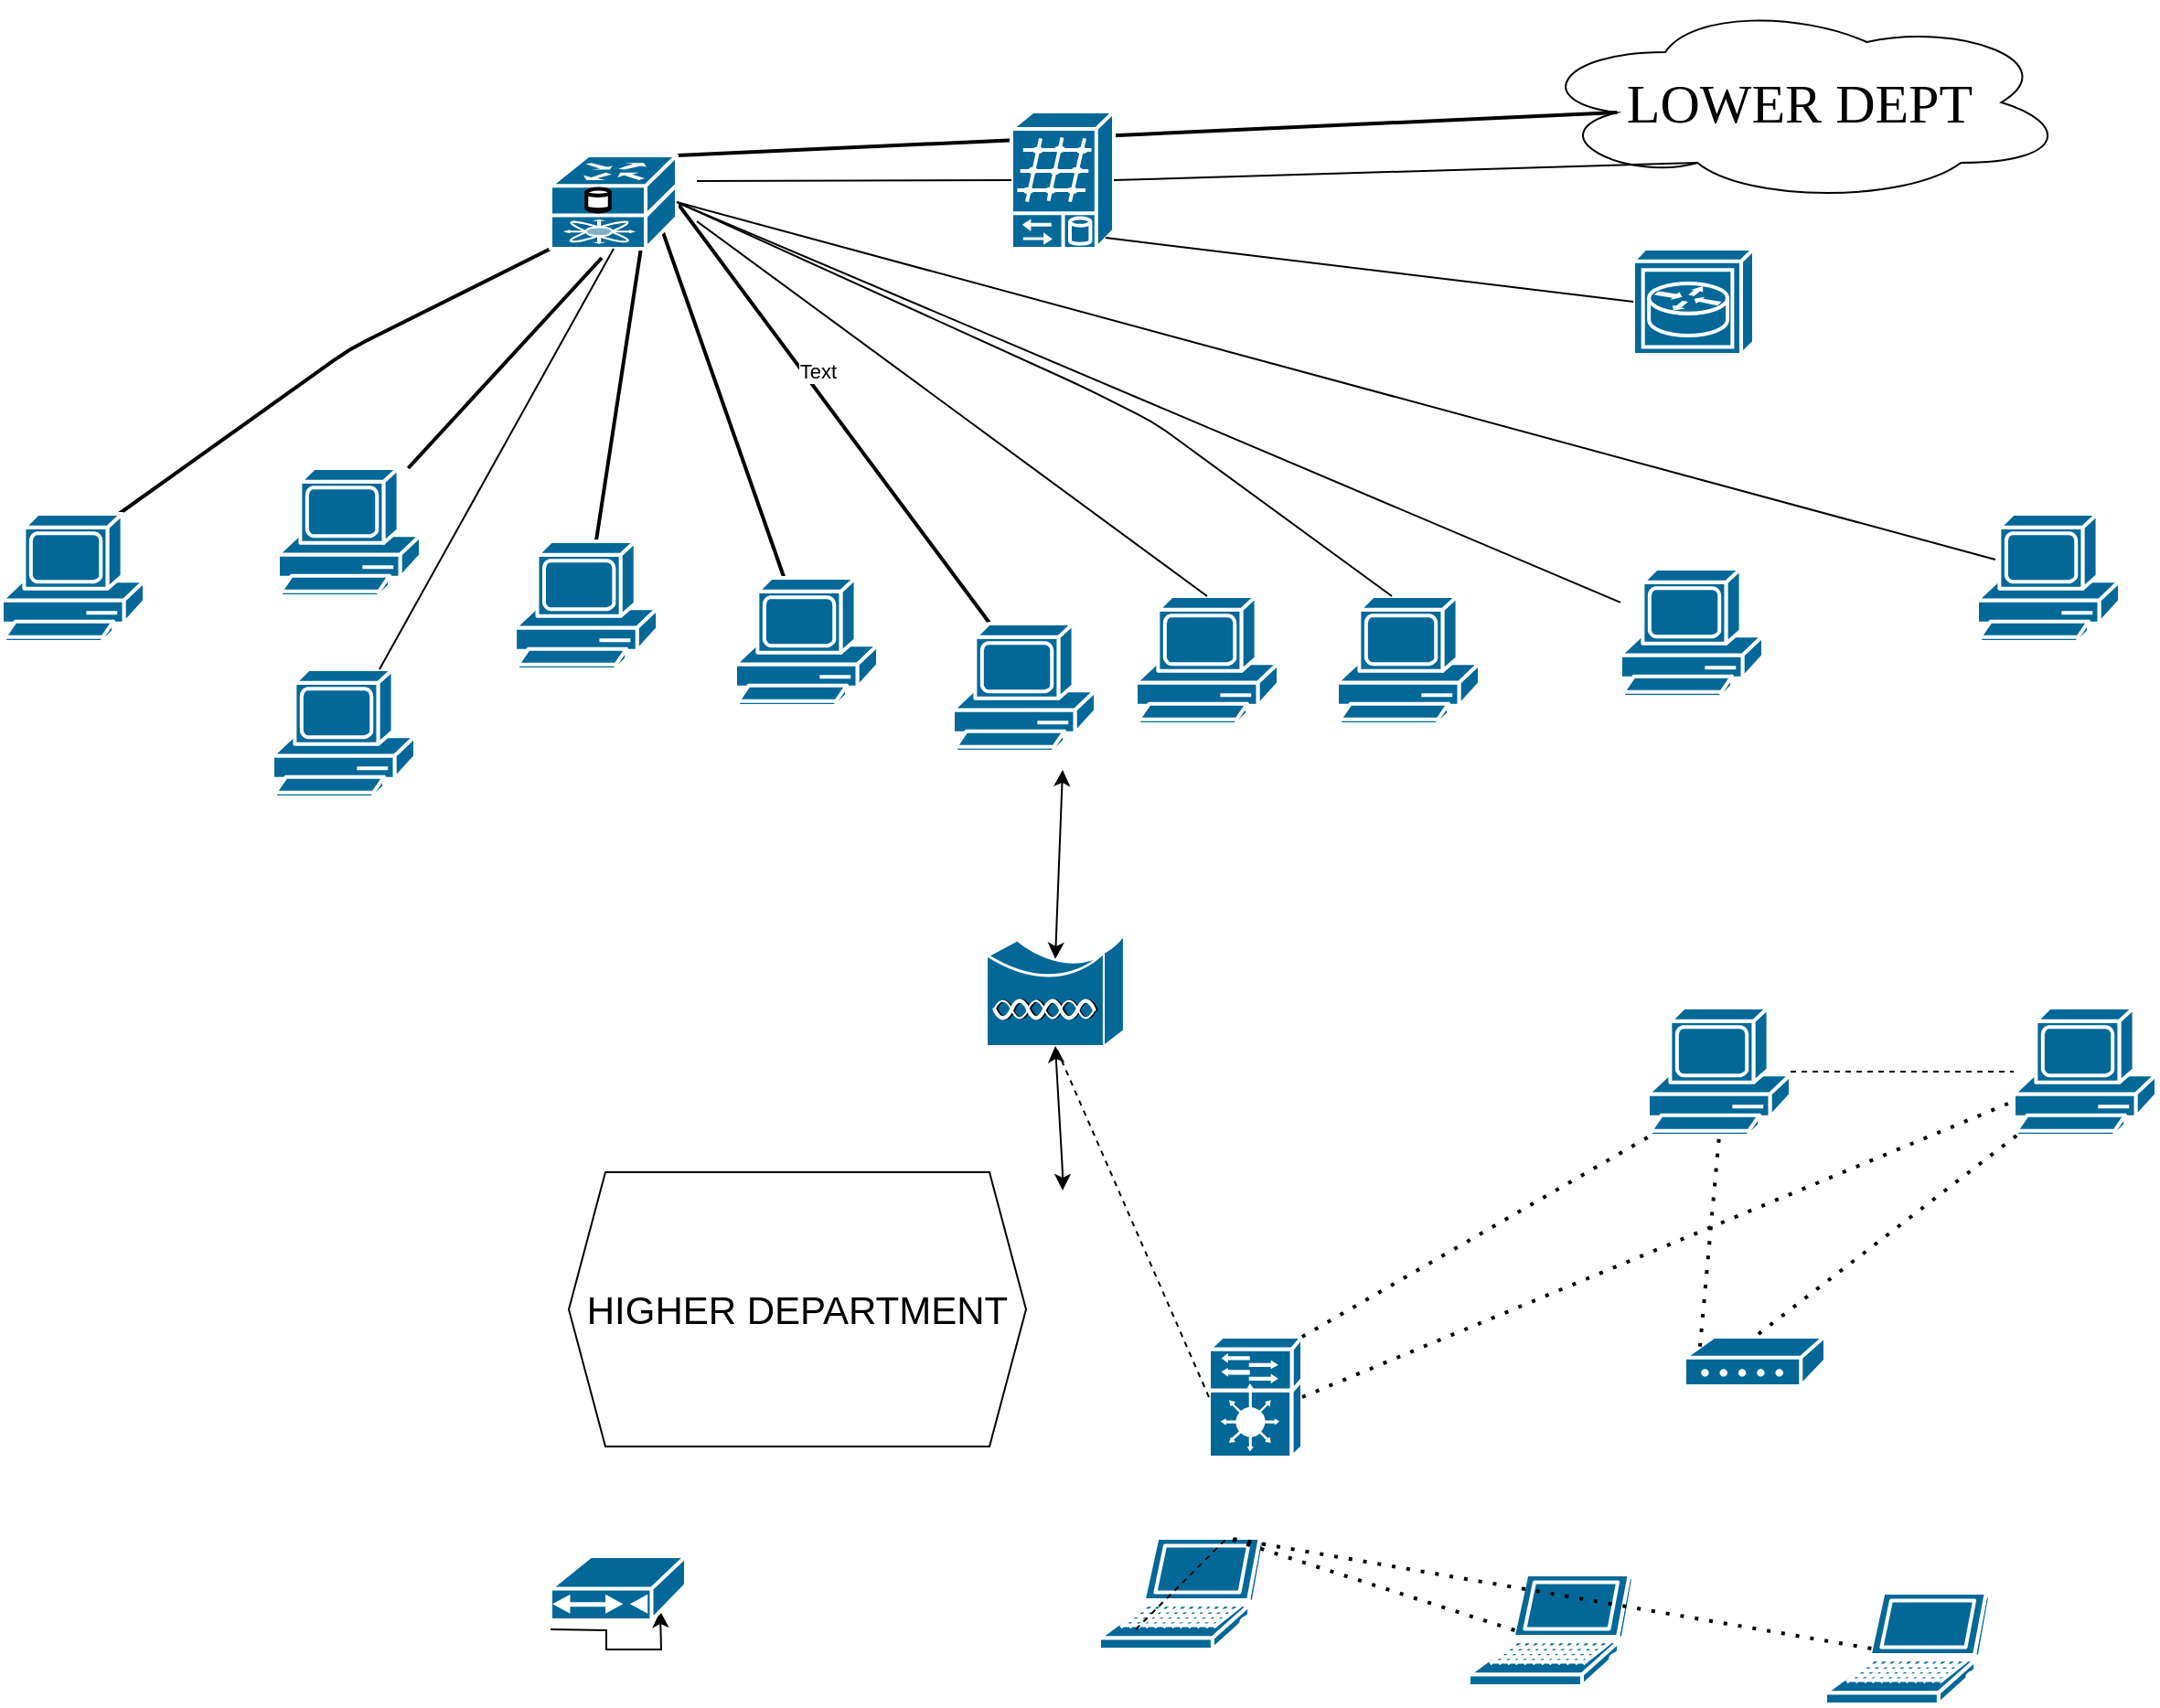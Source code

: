 <mxfile version="14.4.5" type="github">
  <diagram name="Page-1" id="c37626ed-c26b-45fb-9056-f9ebc6bb27b6">
    <mxGraphModel dx="2038" dy="984" grid="1" gridSize="10" guides="1" tooltips="1" connect="1" arrows="1" fold="1" page="1" pageScale="1" pageWidth="1100" pageHeight="850" background="#ffffff" math="0" shadow="0">
      <root>
        <mxCell id="0" />
        <mxCell id="1" parent="0" />
        <mxCell id="1c7a67bf8fd3230f-37" style="edgeStyle=none;html=1;labelBackgroundColor=none;startFill=0;endArrow=none;endFill=0;strokeWidth=2;fontFamily=Verdana;fontSize=12;entryX=0;entryY=1;entryDx=0;entryDy=0;entryPerimeter=0;" parent="1" target="LpMo_SdXfzrYX_DJoWUE-3" edge="1">
          <mxGeometry relative="1" as="geometry">
            <mxPoint x="694" y="460" as="sourcePoint" />
            <mxPoint x="950" y="461.2" as="targetPoint" />
            <Array as="points">
              <mxPoint x="820" y="370" />
            </Array>
          </mxGeometry>
        </mxCell>
        <mxCell id="1c7a67bf8fd3230f-38" style="edgeStyle=none;html=1;labelBackgroundColor=none;startFill=0;endArrow=none;endFill=0;strokeWidth=2;fontFamily=Verdana;fontSize=12;" parent="1" target="LpMo_SdXfzrYX_DJoWUE-4" edge="1">
          <mxGeometry relative="1" as="geometry">
            <mxPoint x="958.004" y="320" as="sourcePoint" />
            <mxPoint x="820" y="470" as="targetPoint" />
          </mxGeometry>
        </mxCell>
        <mxCell id="1c7a67bf8fd3230f-39" style="edgeStyle=none;html=1;labelBackgroundColor=none;startFill=0;endArrow=none;endFill=0;strokeWidth=2;fontFamily=Verdana;fontSize=12;" parent="1" target="LpMo_SdXfzrYX_DJoWUE-5" edge="1">
          <mxGeometry relative="1" as="geometry">
            <mxPoint x="979.425" y="315" as="sourcePoint" />
            <mxPoint x="949.57" y="510" as="targetPoint" />
          </mxGeometry>
        </mxCell>
        <mxCell id="1c7a67bf8fd3230f-40" style="edgeStyle=none;html=1;labelBackgroundColor=none;startFill=0;endArrow=none;endFill=0;strokeWidth=2;fontFamily=Verdana;fontSize=12;exitX=0.89;exitY=0.82;exitDx=0;exitDy=0;exitPerimeter=0;" parent="1" source="LpMo_SdXfzrYX_DJoWUE-3" target="LpMo_SdXfzrYX_DJoWUE-6" edge="1">
          <mxGeometry relative="1" as="geometry">
            <mxPoint x="1150" y="350" as="sourcePoint" />
            <mxPoint x="1070" y="530" as="targetPoint" />
          </mxGeometry>
        </mxCell>
        <mxCell id="1c7a67bf8fd3230f-63" style="edgeStyle=none;html=1;labelBackgroundColor=none;startFill=0;endArrow=none;endFill=0;strokeWidth=2;fontFamily=Verdana;fontSize=12;exitX=1;exitY=0.5;exitDx=0;exitDy=0;exitPerimeter=0;entryX=0.5;entryY=0;entryDx=0;entryDy=0;entryPerimeter=0;" parent="1" source="LpMo_SdXfzrYX_DJoWUE-3" target="LpMo_SdXfzrYX_DJoWUE-8" edge="1">
          <mxGeometry relative="1" as="geometry">
            <mxPoint x="1160" y="490" as="sourcePoint" />
            <Array as="points">
              <mxPoint x="1200" y="560" />
            </Array>
          </mxGeometry>
        </mxCell>
        <mxCell id="LpMo_SdXfzrYX_DJoWUE-7" value="Text" style="edgeLabel;html=1;align=center;verticalAlign=middle;resizable=0;points=[];" vertex="1" connectable="0" parent="1c7a67bf8fd3230f-63">
          <mxGeometry x="-0.361" y="6" relative="1" as="geometry">
            <mxPoint y="-1" as="offset" />
          </mxGeometry>
        </mxCell>
        <mxCell id="1c7a67bf8fd3230f-15" value="&lt;font style=&quot;font-size: 30px&quot;&gt;LOWER DEPT&lt;/font&gt;" style="ellipse;shape=cloud;whiteSpace=wrap;html=1;rounded=0;shadow=0;comic=0;strokeWidth=1;fontFamily=Verdana;fontSize=12;" parent="1" vertex="1">
          <mxGeometry x="1466" y="180" width="294" height="110" as="geometry" />
        </mxCell>
        <mxCell id="1c7a67bf8fd3230f-71" style="edgeStyle=none;html=1;labelBackgroundColor=none;startFill=0;endArrow=none;endFill=0;strokeWidth=2;fontFamily=Verdana;fontSize=12;" parent="1" source="1c7a67bf8fd3230f-27" edge="1">
          <mxGeometry relative="1" as="geometry">
            <mxPoint x="1483" y="1050" as="targetPoint" />
          </mxGeometry>
        </mxCell>
        <mxCell id="1c7a67bf8fd3230f-72" style="edgeStyle=none;html=1;labelBackgroundColor=none;startFill=0;endArrow=none;endFill=0;strokeWidth=2;fontFamily=Verdana;fontSize=12;" parent="1" source="1c7a67bf8fd3230f-27" edge="1">
          <mxGeometry relative="1" as="geometry">
            <mxPoint x="1470" y="1136.204" as="targetPoint" />
          </mxGeometry>
        </mxCell>
        <mxCell id="1c7a67bf8fd3230f-74" style="edgeStyle=none;html=1;labelBackgroundColor=none;startFill=0;endArrow=none;endFill=0;strokeWidth=2;fontFamily=Verdana;fontSize=12;" parent="1" source="1c7a67bf8fd3230f-27" edge="1">
          <mxGeometry relative="1" as="geometry">
            <mxPoint x="1559.288" y="1316" as="targetPoint" />
          </mxGeometry>
        </mxCell>
        <mxCell id="1c7a67bf8fd3230f-52" style="edgeStyle=none;html=1;labelBackgroundColor=none;startFill=0;endArrow=none;endFill=0;strokeWidth=2;fontFamily=Verdana;fontSize=12;exitX=1;exitY=0;exitDx=0;exitDy=0;exitPerimeter=0;entryX=0.16;entryY=0.55;entryDx=0;entryDy=0;entryPerimeter=0;" parent="1" source="LpMo_SdXfzrYX_DJoWUE-3" target="1c7a67bf8fd3230f-15" edge="1">
          <mxGeometry relative="1" as="geometry">
            <mxPoint x="1490" y="667.148" as="sourcePoint" />
          </mxGeometry>
        </mxCell>
        <mxCell id="LpMo_SdXfzrYX_DJoWUE-1" value="" style="shape=mxgraph.cisco.computers_and_peripherals.pc;html=1;pointerEvents=1;dashed=0;fillColor=#036897;strokeColor=#ffffff;strokeWidth=2;verticalLabelPosition=bottom;verticalAlign=top;align=center;outlineConnect=0;" vertex="1" parent="1">
          <mxGeometry x="630" y="460" width="78" height="70" as="geometry" />
        </mxCell>
        <mxCell id="LpMo_SdXfzrYX_DJoWUE-2" value="" style="shape=mxgraph.cisco.switches.multi-fabric_server_switch;html=1;pointerEvents=1;dashed=0;fillColor=#036897;strokeColor=#ffffff;strokeWidth=2;verticalLabelPosition=bottom;verticalAlign=top;align=center;outlineConnect=0;" vertex="1" parent="1">
          <mxGeometry x="1182" y="240" width="56" height="75" as="geometry" />
        </mxCell>
        <mxCell id="LpMo_SdXfzrYX_DJoWUE-3" value="" style="shape=mxgraph.cisco.routers.storage_router;html=1;pointerEvents=1;dashed=0;fillColor=#036897;strokeColor=#ffffff;strokeWidth=2;verticalLabelPosition=bottom;verticalAlign=top;align=center;outlineConnect=0;" vertex="1" parent="1">
          <mxGeometry x="930" y="264" width="69" height="51" as="geometry" />
        </mxCell>
        <mxCell id="LpMo_SdXfzrYX_DJoWUE-4" value="" style="shape=mxgraph.cisco.computers_and_peripherals.pc;html=1;pointerEvents=1;dashed=0;fillColor=#036897;strokeColor=#ffffff;strokeWidth=2;verticalLabelPosition=bottom;verticalAlign=top;align=center;outlineConnect=0;" vertex="1" parent="1">
          <mxGeometry x="781" y="435" width="78" height="70" as="geometry" />
        </mxCell>
        <mxCell id="LpMo_SdXfzrYX_DJoWUE-5" value="" style="shape=mxgraph.cisco.computers_and_peripherals.pc;html=1;pointerEvents=1;dashed=0;fillColor=#036897;strokeColor=#ffffff;strokeWidth=2;verticalLabelPosition=bottom;verticalAlign=top;align=center;outlineConnect=0;" vertex="1" parent="1">
          <mxGeometry x="910.57" y="475" width="78" height="70" as="geometry" />
        </mxCell>
        <mxCell id="LpMo_SdXfzrYX_DJoWUE-6" value="" style="shape=mxgraph.cisco.computers_and_peripherals.pc;html=1;pointerEvents=1;dashed=0;fillColor=#036897;strokeColor=#ffffff;strokeWidth=2;verticalLabelPosition=bottom;verticalAlign=top;align=center;outlineConnect=0;" vertex="1" parent="1">
          <mxGeometry x="1031" y="495" width="78" height="70" as="geometry" />
        </mxCell>
        <mxCell id="LpMo_SdXfzrYX_DJoWUE-8" value="" style="shape=mxgraph.cisco.computers_and_peripherals.pc;html=1;pointerEvents=1;dashed=0;fillColor=#036897;strokeColor=#ffffff;strokeWidth=2;verticalLabelPosition=bottom;verticalAlign=top;align=center;outlineConnect=0;" vertex="1" parent="1">
          <mxGeometry x="1150" y="520" width="78" height="70" as="geometry" />
        </mxCell>
        <mxCell id="LpMo_SdXfzrYX_DJoWUE-9" value="" style="shape=mxgraph.cisco.computers_and_peripherals.pc;html=1;pointerEvents=1;dashed=0;fillColor=#036897;strokeColor=#ffffff;strokeWidth=2;verticalLabelPosition=bottom;verticalAlign=top;align=center;outlineConnect=0;" vertex="1" parent="1">
          <mxGeometry x="1710" y="460" width="78" height="70" as="geometry" />
        </mxCell>
        <mxCell id="LpMo_SdXfzrYX_DJoWUE-10" value="" style="shape=mxgraph.cisco.computers_and_peripherals.pc;html=1;pointerEvents=1;dashed=0;fillColor=#036897;strokeColor=#ffffff;strokeWidth=2;verticalLabelPosition=bottom;verticalAlign=top;align=center;outlineConnect=0;" vertex="1" parent="1">
          <mxGeometry x="1360" y="505" width="78" height="70" as="geometry" />
        </mxCell>
        <mxCell id="LpMo_SdXfzrYX_DJoWUE-13" value="" style="endArrow=none;html=1;exitX=1;exitY=0.5;exitDx=0;exitDy=0;exitPerimeter=0;" edge="1" parent="1" source="LpMo_SdXfzrYX_DJoWUE-3">
          <mxGeometry width="50" height="50" relative="1" as="geometry">
            <mxPoint x="1280" y="565" as="sourcePoint" />
            <mxPoint x="1390" y="505" as="targetPoint" />
            <Array as="points">
              <mxPoint x="1220" y="390" />
              <mxPoint x="1260" y="410" />
            </Array>
          </mxGeometry>
        </mxCell>
        <mxCell id="LpMo_SdXfzrYX_DJoWUE-14" value="" style="endArrow=none;html=1;exitX=1;exitY=0.5;exitDx=0;exitDy=0;exitPerimeter=0;" edge="1" parent="1" source="LpMo_SdXfzrYX_DJoWUE-3">
          <mxGeometry width="50" height="50" relative="1" as="geometry">
            <mxPoint x="1670" y="535" as="sourcePoint" />
            <mxPoint x="1720" y="485" as="targetPoint" />
          </mxGeometry>
        </mxCell>
        <mxCell id="LpMo_SdXfzrYX_DJoWUE-15" value="" style="endArrow=none;html=1;entryX=0;entryY=0.5;entryDx=0;entryDy=0;entryPerimeter=0;" edge="1" parent="1" target="LpMo_SdXfzrYX_DJoWUE-2">
          <mxGeometry width="50" height="50" relative="1" as="geometry">
            <mxPoint x="1010" y="278" as="sourcePoint" />
            <mxPoint x="1300" y="620" as="targetPoint" />
          </mxGeometry>
        </mxCell>
        <mxCell id="LpMo_SdXfzrYX_DJoWUE-16" value="" style="shape=mxgraph.cisco.computers_and_peripherals.pc;html=1;pointerEvents=1;dashed=0;fillColor=#036897;strokeColor=#ffffff;strokeWidth=2;verticalLabelPosition=bottom;verticalAlign=top;align=center;outlineConnect=0;" vertex="1" parent="1">
          <mxGeometry x="1250" y="505" width="78" height="70" as="geometry" />
        </mxCell>
        <mxCell id="LpMo_SdXfzrYX_DJoWUE-17" value="" style="endArrow=none;html=1;entryX=0.5;entryY=0;entryDx=0;entryDy=0;entryPerimeter=0;" edge="1" parent="1" target="LpMo_SdXfzrYX_DJoWUE-16">
          <mxGeometry width="50" height="50" relative="1" as="geometry">
            <mxPoint x="1010" y="300" as="sourcePoint" />
            <mxPoint x="1300" y="620" as="targetPoint" />
          </mxGeometry>
        </mxCell>
        <mxCell id="LpMo_SdXfzrYX_DJoWUE-18" value="" style="shape=mxgraph.cisco.computers_and_peripherals.pc;html=1;pointerEvents=1;dashed=0;fillColor=#036897;strokeColor=#ffffff;strokeWidth=2;verticalLabelPosition=bottom;verticalAlign=top;align=center;outlineConnect=0;" vertex="1" parent="1">
          <mxGeometry x="1515" y="490" width="78" height="70" as="geometry" />
        </mxCell>
        <mxCell id="LpMo_SdXfzrYX_DJoWUE-19" value="" style="endArrow=none;html=1;" edge="1" parent="1" target="LpMo_SdXfzrYX_DJoWUE-18">
          <mxGeometry width="50" height="50" relative="1" as="geometry">
            <mxPoint x="1000" y="290" as="sourcePoint" />
            <mxPoint x="1300" y="620" as="targetPoint" />
          </mxGeometry>
        </mxCell>
        <mxCell id="LpMo_SdXfzrYX_DJoWUE-20" value="" style="endArrow=none;html=1;entryX=0.31;entryY=0.8;entryDx=0;entryDy=0;entryPerimeter=0;exitX=1;exitY=0.5;exitDx=0;exitDy=0;exitPerimeter=0;" edge="1" parent="1" source="LpMo_SdXfzrYX_DJoWUE-2" target="1c7a67bf8fd3230f-15">
          <mxGeometry width="50" height="50" relative="1" as="geometry">
            <mxPoint x="1250" y="670" as="sourcePoint" />
            <mxPoint x="1300" y="620" as="targetPoint" />
          </mxGeometry>
        </mxCell>
        <mxCell id="LpMo_SdXfzrYX_DJoWUE-21" value="" style="shape=mxgraph.cisco.computers_and_peripherals.pc;html=1;pointerEvents=1;dashed=0;fillColor=#036897;strokeColor=#ffffff;strokeWidth=2;verticalLabelPosition=bottom;verticalAlign=top;align=center;outlineConnect=0;" vertex="1" parent="1">
          <mxGeometry x="778" y="545" width="78" height="70" as="geometry" />
        </mxCell>
        <mxCell id="LpMo_SdXfzrYX_DJoWUE-22" value="" style="endArrow=none;html=1;entryX=0.5;entryY=1;entryDx=0;entryDy=0;entryPerimeter=0;" edge="1" parent="1" source="LpMo_SdXfzrYX_DJoWUE-21" target="LpMo_SdXfzrYX_DJoWUE-3">
          <mxGeometry width="50" height="50" relative="1" as="geometry">
            <mxPoint x="1250" y="670" as="sourcePoint" />
            <mxPoint x="1300" y="620" as="targetPoint" />
          </mxGeometry>
        </mxCell>
        <mxCell id="LpMo_SdXfzrYX_DJoWUE-23" value="" style="shape=mxgraph.cisco.hubs_and_gateways.cisco_hub;html=1;pointerEvents=1;dashed=0;fillColor=#036897;strokeColor=#ffffff;strokeWidth=2;verticalLabelPosition=bottom;verticalAlign=top;align=center;outlineConnect=0;" vertex="1" parent="1">
          <mxGeometry x="1522" y="315" width="66" height="58" as="geometry" />
        </mxCell>
        <mxCell id="LpMo_SdXfzrYX_DJoWUE-24" value="" style="endArrow=none;html=1;entryX=0;entryY=0.5;entryDx=0;entryDy=0;entryPerimeter=0;exitX=0.92;exitY=0.92;exitDx=0;exitDy=0;exitPerimeter=0;" edge="1" parent="1" source="LpMo_SdXfzrYX_DJoWUE-2" target="LpMo_SdXfzrYX_DJoWUE-23">
          <mxGeometry width="50" height="50" relative="1" as="geometry">
            <mxPoint x="1250" y="670" as="sourcePoint" />
            <mxPoint x="1300" y="620" as="targetPoint" />
          </mxGeometry>
        </mxCell>
        <mxCell id="LpMo_SdXfzrYX_DJoWUE-25" value="" style="shape=mxgraph.cisco.wireless.wireless_bridge;html=1;pointerEvents=1;dashed=0;fillColor=#036897;strokeColor=#ffffff;strokeWidth=2;verticalLabelPosition=bottom;verticalAlign=top;align=center;outlineConnect=0;" vertex="1" parent="1">
          <mxGeometry x="1168.5" y="690" width="75" height="61" as="geometry" />
        </mxCell>
        <mxCell id="LpMo_SdXfzrYX_DJoWUE-26" value="" style="shape=mxgraph.cisco.computers_and_peripherals.pc;html=1;pointerEvents=1;dashed=0;fillColor=#036897;strokeColor=#ffffff;strokeWidth=2;verticalLabelPosition=bottom;verticalAlign=top;align=center;outlineConnect=0;" vertex="1" parent="1">
          <mxGeometry x="1530" y="730" width="78" height="70" as="geometry" />
        </mxCell>
        <mxCell id="LpMo_SdXfzrYX_DJoWUE-27" value="" style="shape=mxgraph.cisco.computers_and_peripherals.pc;html=1;pointerEvents=1;dashed=0;fillColor=#036897;strokeColor=#ffffff;strokeWidth=2;verticalLabelPosition=bottom;verticalAlign=top;align=center;outlineConnect=0;" vertex="1" parent="1">
          <mxGeometry x="1730" y="730" width="78" height="70" as="geometry" />
        </mxCell>
        <mxCell id="LpMo_SdXfzrYX_DJoWUE-28" value="" style="endArrow=none;dashed=1;html=1;" edge="1" parent="1" source="LpMo_SdXfzrYX_DJoWUE-26" target="LpMo_SdXfzrYX_DJoWUE-27">
          <mxGeometry width="50" height="50" relative="1" as="geometry">
            <mxPoint x="1250" y="1070" as="sourcePoint" />
            <mxPoint x="1300" y="1020" as="targetPoint" />
          </mxGeometry>
        </mxCell>
        <mxCell id="LpMo_SdXfzrYX_DJoWUE-32" style="edgeStyle=orthogonalEdgeStyle;rounded=0;orthogonalLoop=1;jettySize=auto;html=1;" edge="1" parent="1">
          <mxGeometry relative="1" as="geometry">
            <mxPoint x="990" y="1060" as="targetPoint" />
            <mxPoint x="930" y="1070" as="sourcePoint" />
          </mxGeometry>
        </mxCell>
        <mxCell id="LpMo_SdXfzrYX_DJoWUE-30" value="" style="shape=mxgraph.cisco.modems_and_phones.cable_modem;html=1;pointerEvents=1;dashed=0;fillColor=#036897;strokeColor=#ffffff;strokeWidth=2;verticalLabelPosition=bottom;verticalAlign=top;align=center;outlineConnect=0;" vertex="1" parent="1">
          <mxGeometry x="930" y="1030" width="74" height="35" as="geometry" />
        </mxCell>
        <mxCell id="LpMo_SdXfzrYX_DJoWUE-31" value="" style="shape=mxgraph.cisco.modems_and_phones.modem;html=1;pointerEvents=1;dashed=0;fillColor=#036897;strokeColor=#ffffff;strokeWidth=2;verticalLabelPosition=bottom;verticalAlign=top;align=center;outlineConnect=0;" vertex="1" parent="1">
          <mxGeometry x="1550" y="910" width="77" height="27" as="geometry" />
        </mxCell>
        <mxCell id="LpMo_SdXfzrYX_DJoWUE-33" value="" style="shape=mxgraph.cisco.controllers_and_modules.service_module;html=1;pointerEvents=1;dashed=0;fillColor=#036897;strokeColor=#ffffff;strokeWidth=2;verticalLabelPosition=bottom;verticalAlign=top;align=center;outlineConnect=0;" vertex="1" parent="1">
          <mxGeometry x="1290" y="910" width="51" height="66" as="geometry" />
        </mxCell>
        <mxCell id="LpMo_SdXfzrYX_DJoWUE-34" value="" style="shape=mxgraph.cisco.computers_and_peripherals.laptop;html=1;pointerEvents=1;dashed=0;fillColor=#036897;strokeColor=#ffffff;strokeWidth=2;verticalLabelPosition=bottom;verticalAlign=top;align=center;outlineConnect=0;" vertex="1" parent="1">
          <mxGeometry x="1230" y="1020" width="90" height="61" as="geometry" />
        </mxCell>
        <mxCell id="LpMo_SdXfzrYX_DJoWUE-35" value="" style="shape=mxgraph.cisco.computers_and_peripherals.laptop;html=1;pointerEvents=1;dashed=0;fillColor=#036897;strokeColor=#ffffff;strokeWidth=2;verticalLabelPosition=bottom;verticalAlign=top;align=center;outlineConnect=0;" vertex="1" parent="1">
          <mxGeometry x="1627" y="1050" width="90" height="61" as="geometry" />
        </mxCell>
        <mxCell id="LpMo_SdXfzrYX_DJoWUE-36" value="" style="shape=mxgraph.cisco.computers_and_peripherals.laptop;html=1;pointerEvents=1;dashed=0;fillColor=#036897;strokeColor=#ffffff;strokeWidth=2;verticalLabelPosition=bottom;verticalAlign=top;align=center;outlineConnect=0;" vertex="1" parent="1">
          <mxGeometry x="1432" y="1040" width="90" height="61" as="geometry" />
        </mxCell>
        <mxCell id="LpMo_SdXfzrYX_DJoWUE-37" value="" style="endArrow=none;dashed=1;html=1;dashPattern=1 3;strokeWidth=2;exitX=0.28;exitY=0.5;exitDx=0;exitDy=0;exitPerimeter=0;" edge="1" parent="1" source="LpMo_SdXfzrYX_DJoWUE-36">
          <mxGeometry width="50" height="50" relative="1" as="geometry">
            <mxPoint x="1360" y="1060" as="sourcePoint" />
            <mxPoint x="1300" y="1020" as="targetPoint" />
          </mxGeometry>
        </mxCell>
        <mxCell id="LpMo_SdXfzrYX_DJoWUE-39" value="" style="endArrow=none;dashed=1;html=1;dashPattern=1 3;strokeWidth=2;exitX=0.28;exitY=0.5;exitDx=0;exitDy=0;exitPerimeter=0;" edge="1" parent="1" source="LpMo_SdXfzrYX_DJoWUE-35">
          <mxGeometry width="50" height="50" relative="1" as="geometry">
            <mxPoint x="1430" y="1150" as="sourcePoint" />
            <mxPoint x="1300" y="1020" as="targetPoint" />
          </mxGeometry>
        </mxCell>
        <mxCell id="LpMo_SdXfzrYX_DJoWUE-40" value="" style="endArrow=none;dashed=1;html=1;entryX=0.5;entryY=1;entryDx=0;entryDy=0;entryPerimeter=0;exitX=0;exitY=0.5;exitDx=0;exitDy=0;exitPerimeter=0;" edge="1" parent="1" source="LpMo_SdXfzrYX_DJoWUE-33" target="LpMo_SdXfzrYX_DJoWUE-25">
          <mxGeometry width="50" height="50" relative="1" as="geometry">
            <mxPoint x="1130" y="930" as="sourcePoint" />
            <mxPoint x="1300" y="1020" as="targetPoint" />
          </mxGeometry>
        </mxCell>
        <mxCell id="LpMo_SdXfzrYX_DJoWUE-41" value="" style="endArrow=none;dashed=1;html=1;" edge="1" parent="1">
          <mxGeometry width="50" height="50" relative="1" as="geometry">
            <mxPoint x="1250" y="1070" as="sourcePoint" />
            <mxPoint x="1300" y="1020" as="targetPoint" />
          </mxGeometry>
        </mxCell>
        <mxCell id="LpMo_SdXfzrYX_DJoWUE-42" value="" style="endArrow=none;dashed=1;html=1;dashPattern=1 3;strokeWidth=2;entryX=0.02;entryY=1;entryDx=0;entryDy=0;entryPerimeter=0;exitX=1;exitY=0;exitDx=0;exitDy=0;exitPerimeter=0;" edge="1" parent="1" source="LpMo_SdXfzrYX_DJoWUE-33" target="LpMo_SdXfzrYX_DJoWUE-26">
          <mxGeometry width="50" height="50" relative="1" as="geometry">
            <mxPoint x="1250" y="1070" as="sourcePoint" />
            <mxPoint x="1300" y="1020" as="targetPoint" />
          </mxGeometry>
        </mxCell>
        <mxCell id="LpMo_SdXfzrYX_DJoWUE-43" value="" style="endArrow=none;dashed=1;html=1;dashPattern=1 3;strokeWidth=2;exitX=0.02;exitY=1;exitDx=0;exitDy=0;exitPerimeter=0;entryX=0.5;entryY=0;entryDx=0;entryDy=0;entryPerimeter=0;" edge="1" parent="1" source="LpMo_SdXfzrYX_DJoWUE-27" target="LpMo_SdXfzrYX_DJoWUE-31">
          <mxGeometry width="50" height="50" relative="1" as="geometry">
            <mxPoint x="1250" y="1070" as="sourcePoint" />
            <mxPoint x="1300" y="1020" as="targetPoint" />
          </mxGeometry>
        </mxCell>
        <mxCell id="LpMo_SdXfzrYX_DJoWUE-44" value="" style="endArrow=none;dashed=1;html=1;dashPattern=1 3;strokeWidth=2;exitX=1;exitY=0.5;exitDx=0;exitDy=0;exitPerimeter=0;" edge="1" parent="1" source="LpMo_SdXfzrYX_DJoWUE-33" target="LpMo_SdXfzrYX_DJoWUE-27">
          <mxGeometry width="50" height="50" relative="1" as="geometry">
            <mxPoint x="1250" y="1070" as="sourcePoint" />
            <mxPoint x="1300" y="1020" as="targetPoint" />
          </mxGeometry>
        </mxCell>
        <mxCell id="LpMo_SdXfzrYX_DJoWUE-45" value="" style="endArrow=none;dashed=1;html=1;dashPattern=1 3;strokeWidth=2;entryX=0.5;entryY=1;entryDx=0;entryDy=0;entryPerimeter=0;exitX=0.11;exitY=0.2;exitDx=0;exitDy=0;exitPerimeter=0;" edge="1" parent="1" source="LpMo_SdXfzrYX_DJoWUE-31" target="LpMo_SdXfzrYX_DJoWUE-26">
          <mxGeometry width="50" height="50" relative="1" as="geometry">
            <mxPoint x="1250" y="1070" as="sourcePoint" />
            <mxPoint x="1300" y="1020" as="targetPoint" />
          </mxGeometry>
        </mxCell>
        <mxCell id="LpMo_SdXfzrYX_DJoWUE-46" value="&lt;font style=&quot;font-size: 21px&quot;&gt;HIGHER DEPARTMENT&lt;/font&gt;" style="shape=hexagon;perimeter=hexagonPerimeter2;whiteSpace=wrap;html=1;fixedSize=1;" vertex="1" parent="1">
          <mxGeometry x="940" y="820" width="250" height="150" as="geometry" />
        </mxCell>
        <mxCell id="LpMo_SdXfzrYX_DJoWUE-47" value="" style="endArrow=classic;startArrow=classic;html=1;exitX=0.5;exitY=0.22;exitDx=0;exitDy=0;exitPerimeter=0;" edge="1" parent="1" source="LpMo_SdXfzrYX_DJoWUE-25">
          <mxGeometry width="50" height="50" relative="1" as="geometry">
            <mxPoint x="1250" y="700" as="sourcePoint" />
            <mxPoint x="1210" y="600" as="targetPoint" />
          </mxGeometry>
        </mxCell>
        <mxCell id="LpMo_SdXfzrYX_DJoWUE-48" value="" style="endArrow=classic;startArrow=classic;html=1;exitX=0.5;exitY=1;exitDx=0;exitDy=0;exitPerimeter=0;" edge="1" parent="1" source="LpMo_SdXfzrYX_DJoWUE-25">
          <mxGeometry width="50" height="50" relative="1" as="geometry">
            <mxPoint x="1250" y="700" as="sourcePoint" />
            <mxPoint x="1210" y="830" as="targetPoint" />
            <Array as="points">
              <mxPoint x="1210" y="820" />
            </Array>
          </mxGeometry>
        </mxCell>
      </root>
    </mxGraphModel>
  </diagram>
</mxfile>
